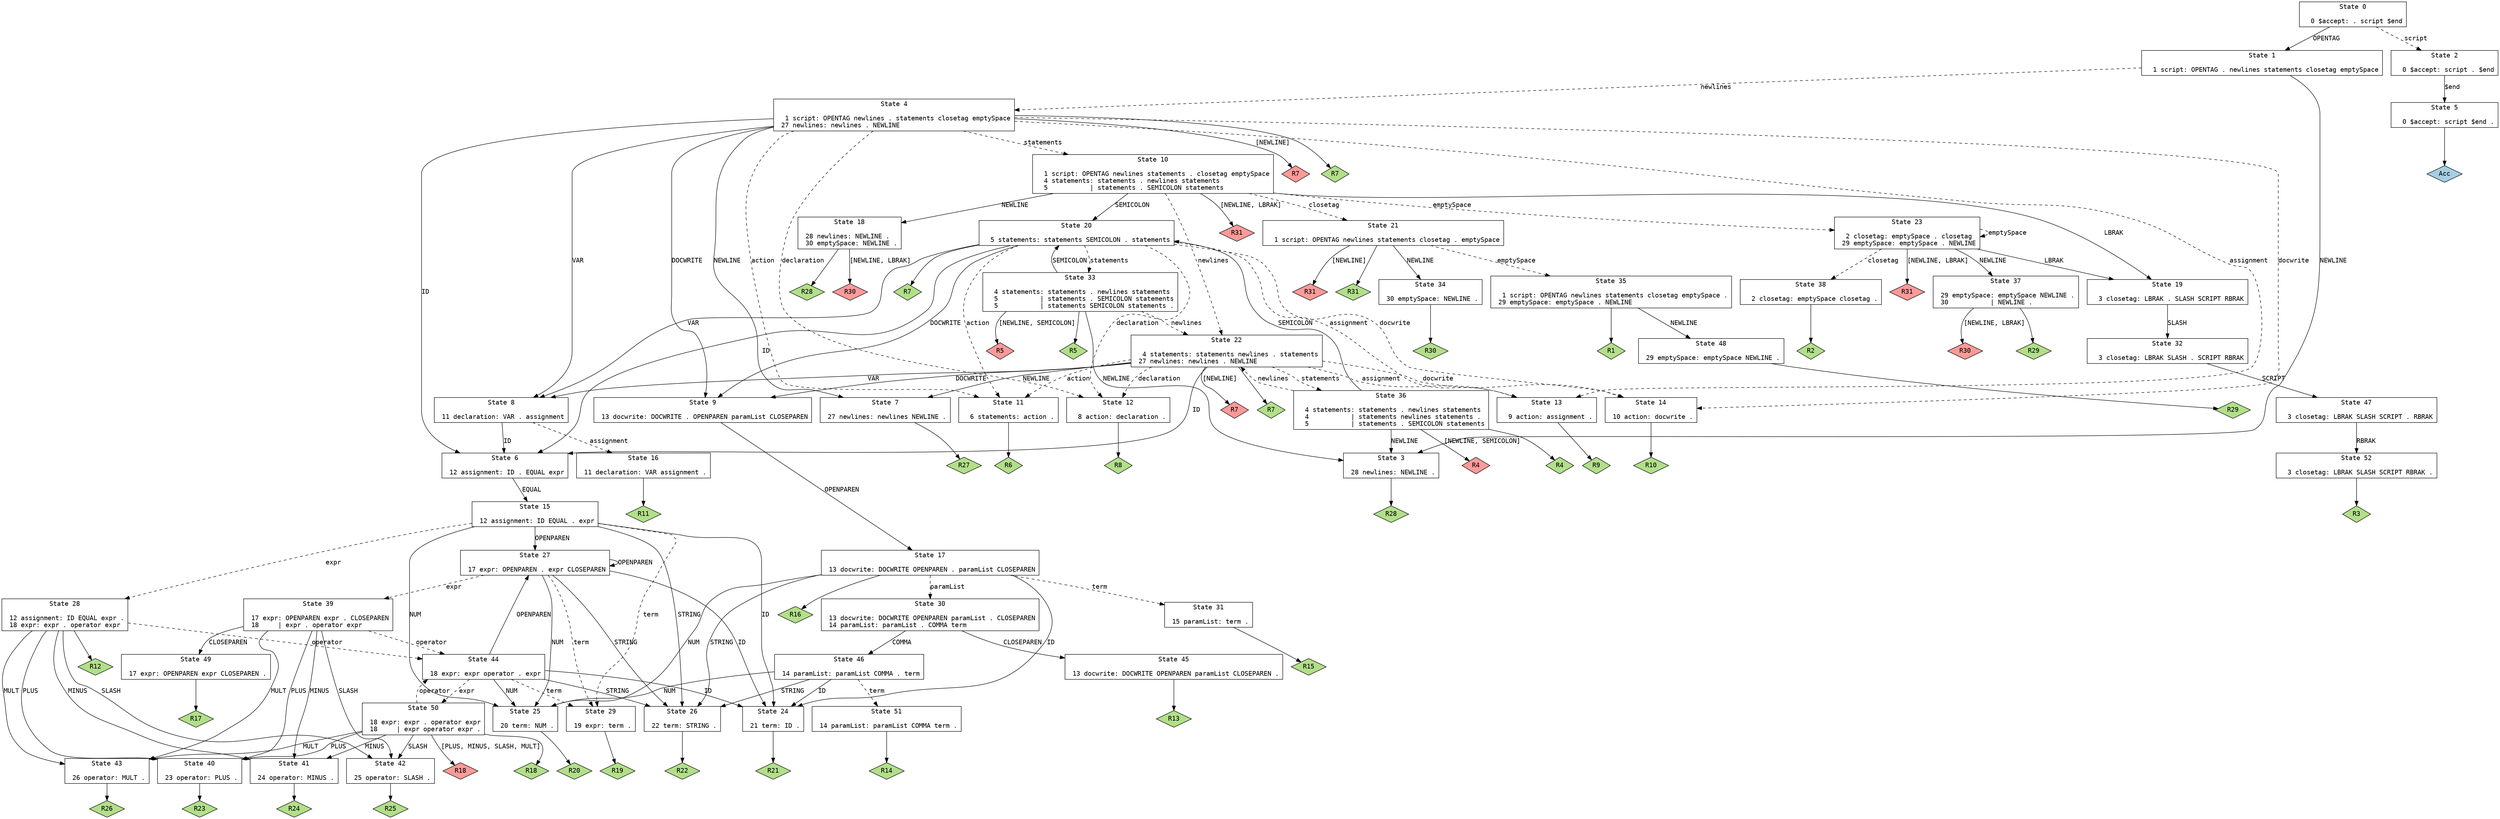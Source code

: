 // Generated by GNU Bison 3.0.
// Report bugs to <bug-bison@gnu.org>.
// Home page: <http://www.gnu.org/software/bison/>.

digraph "parser.y"
{
  node [fontname = courier, shape = box, colorscheme = paired6]
  edge [fontname = courier]

  0 [label="State 0\n\l  0 $accept: . script $end\l"]
  0 -> 1 [style=solid label="OPENTAG"]
  0 -> 2 [style=dashed label="script"]
  1 [label="State 1\n\l  1 script: OPENTAG . newlines statements closetag emptySpace\l"]
  1 -> 3 [style=solid label="NEWLINE"]
  1 -> 4 [style=dashed label="newlines"]
  2 [label="State 2\n\l  0 $accept: script . $end\l"]
  2 -> 5 [style=solid label="$end"]
  3 [label="State 3\n\l 28 newlines: NEWLINE .\l"]
  3 -> "3R28" [style=solid]
 "3R28" [label="R28", fillcolor=3, shape=diamond, style=filled]
  4 [label="State 4\n\l  1 script: OPENTAG newlines . statements closetag emptySpace\l 27 newlines: newlines . NEWLINE\l"]
  4 -> 6 [style=solid label="ID"]
  4 -> 7 [style=solid label="NEWLINE"]
  4 -> 8 [style=solid label="VAR"]
  4 -> 9 [style=solid label="DOCWRITE"]
  4 -> 10 [style=dashed label="statements"]
  4 -> 11 [style=dashed label="action"]
  4 -> 12 [style=dashed label="declaration"]
  4 -> 13 [style=dashed label="assignment"]
  4 -> 14 [style=dashed label="docwrite"]
  4 -> "4R7d" [label="[NEWLINE]", style=solid]
 "4R7d" [label="R7", fillcolor=5, shape=diamond, style=filled]
  4 -> "4R7" [style=solid]
 "4R7" [label="R7", fillcolor=3, shape=diamond, style=filled]
  5 [label="State 5\n\l  0 $accept: script $end .\l"]
  5 -> "5R0" [style=solid]
 "5R0" [label="Acc", fillcolor=1, shape=diamond, style=filled]
  6 [label="State 6\n\l 12 assignment: ID . EQUAL expr\l"]
  6 -> 15 [style=solid label="EQUAL"]
  7 [label="State 7\n\l 27 newlines: newlines NEWLINE .\l"]
  7 -> "7R27" [style=solid]
 "7R27" [label="R27", fillcolor=3, shape=diamond, style=filled]
  8 [label="State 8\n\l 11 declaration: VAR . assignment\l"]
  8 -> 6 [style=solid label="ID"]
  8 -> 16 [style=dashed label="assignment"]
  9 [label="State 9\n\l 13 docwrite: DOCWRITE . OPENPAREN paramList CLOSEPAREN\l"]
  9 -> 17 [style=solid label="OPENPAREN"]
  10 [label="State 10\n\l  1 script: OPENTAG newlines statements . closetag emptySpace\l  4 statements: statements . newlines statements\l  5           | statements . SEMICOLON statements\l"]
  10 -> 18 [style=solid label="NEWLINE"]
  10 -> 19 [style=solid label="LBRAK"]
  10 -> 20 [style=solid label="SEMICOLON"]
  10 -> 21 [style=dashed label="closetag"]
  10 -> 22 [style=dashed label="newlines"]
  10 -> 23 [style=dashed label="emptySpace"]
  10 -> "10R31d" [label="[NEWLINE, LBRAK]", style=solid]
 "10R31d" [label="R31", fillcolor=5, shape=diamond, style=filled]
  11 [label="State 11\n\l  6 statements: action .\l"]
  11 -> "11R6" [style=solid]
 "11R6" [label="R6", fillcolor=3, shape=diamond, style=filled]
  12 [label="State 12\n\l  8 action: declaration .\l"]
  12 -> "12R8" [style=solid]
 "12R8" [label="R8", fillcolor=3, shape=diamond, style=filled]
  13 [label="State 13\n\l  9 action: assignment .\l"]
  13 -> "13R9" [style=solid]
 "13R9" [label="R9", fillcolor=3, shape=diamond, style=filled]
  14 [label="State 14\n\l 10 action: docwrite .\l"]
  14 -> "14R10" [style=solid]
 "14R10" [label="R10", fillcolor=3, shape=diamond, style=filled]
  15 [label="State 15\n\l 12 assignment: ID EQUAL . expr\l"]
  15 -> 24 [style=solid label="ID"]
  15 -> 25 [style=solid label="NUM"]
  15 -> 26 [style=solid label="STRING"]
  15 -> 27 [style=solid label="OPENPAREN"]
  15 -> 28 [style=dashed label="expr"]
  15 -> 29 [style=dashed label="term"]
  16 [label="State 16\n\l 11 declaration: VAR assignment .\l"]
  16 -> "16R11" [style=solid]
 "16R11" [label="R11", fillcolor=3, shape=diamond, style=filled]
  17 [label="State 17\n\l 13 docwrite: DOCWRITE OPENPAREN . paramList CLOSEPAREN\l"]
  17 -> 24 [style=solid label="ID"]
  17 -> 25 [style=solid label="NUM"]
  17 -> 26 [style=solid label="STRING"]
  17 -> 30 [style=dashed label="paramList"]
  17 -> 31 [style=dashed label="term"]
  17 -> "17R16" [style=solid]
 "17R16" [label="R16", fillcolor=3, shape=diamond, style=filled]
  18 [label="State 18\n\l 28 newlines: NEWLINE .\l 30 emptySpace: NEWLINE .\l"]
  18 -> "18R28" [style=solid]
 "18R28" [label="R28", fillcolor=3, shape=diamond, style=filled]
  18 -> "18R30d" [label="[NEWLINE, LBRAK]", style=solid]
 "18R30d" [label="R30", fillcolor=5, shape=diamond, style=filled]
  19 [label="State 19\n\l  3 closetag: LBRAK . SLASH SCRIPT RBRAK\l"]
  19 -> 32 [style=solid label="SLASH"]
  20 [label="State 20\n\l  5 statements: statements SEMICOLON . statements\l"]
  20 -> 6 [style=solid label="ID"]
  20 -> 8 [style=solid label="VAR"]
  20 -> 9 [style=solid label="DOCWRITE"]
  20 -> 33 [style=dashed label="statements"]
  20 -> 11 [style=dashed label="action"]
  20 -> 12 [style=dashed label="declaration"]
  20 -> 13 [style=dashed label="assignment"]
  20 -> 14 [style=dashed label="docwrite"]
  20 -> "20R7" [style=solid]
 "20R7" [label="R7", fillcolor=3, shape=diamond, style=filled]
  21 [label="State 21\n\l  1 script: OPENTAG newlines statements closetag . emptySpace\l"]
  21 -> 34 [style=solid label="NEWLINE"]
  21 -> 35 [style=dashed label="emptySpace"]
  21 -> "21R31d" [label="[NEWLINE]", style=solid]
 "21R31d" [label="R31", fillcolor=5, shape=diamond, style=filled]
  21 -> "21R31" [style=solid]
 "21R31" [label="R31", fillcolor=3, shape=diamond, style=filled]
  22 [label="State 22\n\l  4 statements: statements newlines . statements\l 27 newlines: newlines . NEWLINE\l"]
  22 -> 6 [style=solid label="ID"]
  22 -> 7 [style=solid label="NEWLINE"]
  22 -> 8 [style=solid label="VAR"]
  22 -> 9 [style=solid label="DOCWRITE"]
  22 -> 36 [style=dashed label="statements"]
  22 -> 11 [style=dashed label="action"]
  22 -> 12 [style=dashed label="declaration"]
  22 -> 13 [style=dashed label="assignment"]
  22 -> 14 [style=dashed label="docwrite"]
  22 -> "22R7d" [label="[NEWLINE]", style=solid]
 "22R7d" [label="R7", fillcolor=5, shape=diamond, style=filled]
  22 -> "22R7" [style=solid]
 "22R7" [label="R7", fillcolor=3, shape=diamond, style=filled]
  23 [label="State 23\n\l  2 closetag: emptySpace . closetag\l 29 emptySpace: emptySpace . NEWLINE\l"]
  23 -> 37 [style=solid label="NEWLINE"]
  23 -> 19 [style=solid label="LBRAK"]
  23 -> 38 [style=dashed label="closetag"]
  23 -> 23 [style=dashed label="emptySpace"]
  23 -> "23R31d" [label="[NEWLINE, LBRAK]", style=solid]
 "23R31d" [label="R31", fillcolor=5, shape=diamond, style=filled]
  24 [label="State 24\n\l 21 term: ID .\l"]
  24 -> "24R21" [style=solid]
 "24R21" [label="R21", fillcolor=3, shape=diamond, style=filled]
  25 [label="State 25\n\l 20 term: NUM .\l"]
  25 -> "25R20" [style=solid]
 "25R20" [label="R20", fillcolor=3, shape=diamond, style=filled]
  26 [label="State 26\n\l 22 term: STRING .\l"]
  26 -> "26R22" [style=solid]
 "26R22" [label="R22", fillcolor=3, shape=diamond, style=filled]
  27 [label="State 27\n\l 17 expr: OPENPAREN . expr CLOSEPAREN\l"]
  27 -> 24 [style=solid label="ID"]
  27 -> 25 [style=solid label="NUM"]
  27 -> 26 [style=solid label="STRING"]
  27 -> 27 [style=solid label="OPENPAREN"]
  27 -> 39 [style=dashed label="expr"]
  27 -> 29 [style=dashed label="term"]
  28 [label="State 28\n\l 12 assignment: ID EQUAL expr .\l 18 expr: expr . operator expr\l"]
  28 -> 40 [style=solid label="PLUS"]
  28 -> 41 [style=solid label="MINUS"]
  28 -> 42 [style=solid label="SLASH"]
  28 -> 43 [style=solid label="MULT"]
  28 -> 44 [style=dashed label="operator"]
  28 -> "28R12" [style=solid]
 "28R12" [label="R12", fillcolor=3, shape=diamond, style=filled]
  29 [label="State 29\n\l 19 expr: term .\l"]
  29 -> "29R19" [style=solid]
 "29R19" [label="R19", fillcolor=3, shape=diamond, style=filled]
  30 [label="State 30\n\l 13 docwrite: DOCWRITE OPENPAREN paramList . CLOSEPAREN\l 14 paramList: paramList . COMMA term\l"]
  30 -> 45 [style=solid label="CLOSEPAREN"]
  30 -> 46 [style=solid label="COMMA"]
  31 [label="State 31\n\l 15 paramList: term .\l"]
  31 -> "31R15" [style=solid]
 "31R15" [label="R15", fillcolor=3, shape=diamond, style=filled]
  32 [label="State 32\n\l  3 closetag: LBRAK SLASH . SCRIPT RBRAK\l"]
  32 -> 47 [style=solid label="SCRIPT"]
  33 [label="State 33\n\l  4 statements: statements . newlines statements\l  5           | statements . SEMICOLON statements\l  5           | statements SEMICOLON statements .\l"]
  33 -> 3 [style=solid label="NEWLINE"]
  33 -> 20 [style=solid label="SEMICOLON"]
  33 -> 22 [style=dashed label="newlines"]
  33 -> "33R5d" [label="[NEWLINE, SEMICOLON]", style=solid]
 "33R5d" [label="R5", fillcolor=5, shape=diamond, style=filled]
  33 -> "33R5" [style=solid]
 "33R5" [label="R5", fillcolor=3, shape=diamond, style=filled]
  34 [label="State 34\n\l 30 emptySpace: NEWLINE .\l"]
  34 -> "34R30" [style=solid]
 "34R30" [label="R30", fillcolor=3, shape=diamond, style=filled]
  35 [label="State 35\n\l  1 script: OPENTAG newlines statements closetag emptySpace .\l 29 emptySpace: emptySpace . NEWLINE\l"]
  35 -> 48 [style=solid label="NEWLINE"]
  35 -> "35R1" [style=solid]
 "35R1" [label="R1", fillcolor=3, shape=diamond, style=filled]
  36 [label="State 36\n\l  4 statements: statements . newlines statements\l  4           | statements newlines statements .\l  5           | statements . SEMICOLON statements\l"]
  36 -> 3 [style=solid label="NEWLINE"]
  36 -> 20 [style=solid label="SEMICOLON"]
  36 -> 22 [style=dashed label="newlines"]
  36 -> "36R4d" [label="[NEWLINE, SEMICOLON]", style=solid]
 "36R4d" [label="R4", fillcolor=5, shape=diamond, style=filled]
  36 -> "36R4" [style=solid]
 "36R4" [label="R4", fillcolor=3, shape=diamond, style=filled]
  37 [label="State 37\n\l 29 emptySpace: emptySpace NEWLINE .\l 30           | NEWLINE .\l"]
  37 -> "37R29" [style=solid]
 "37R29" [label="R29", fillcolor=3, shape=diamond, style=filled]
  37 -> "37R30d" [label="[NEWLINE, LBRAK]", style=solid]
 "37R30d" [label="R30", fillcolor=5, shape=diamond, style=filled]
  38 [label="State 38\n\l  2 closetag: emptySpace closetag .\l"]
  38 -> "38R2" [style=solid]
 "38R2" [label="R2", fillcolor=3, shape=diamond, style=filled]
  39 [label="State 39\n\l 17 expr: OPENPAREN expr . CLOSEPAREN\l 18     | expr . operator expr\l"]
  39 -> 40 [style=solid label="PLUS"]
  39 -> 41 [style=solid label="MINUS"]
  39 -> 42 [style=solid label="SLASH"]
  39 -> 43 [style=solid label="MULT"]
  39 -> 49 [style=solid label="CLOSEPAREN"]
  39 -> 44 [style=dashed label="operator"]
  40 [label="State 40\n\l 23 operator: PLUS .\l"]
  40 -> "40R23" [style=solid]
 "40R23" [label="R23", fillcolor=3, shape=diamond, style=filled]
  41 [label="State 41\n\l 24 operator: MINUS .\l"]
  41 -> "41R24" [style=solid]
 "41R24" [label="R24", fillcolor=3, shape=diamond, style=filled]
  42 [label="State 42\n\l 25 operator: SLASH .\l"]
  42 -> "42R25" [style=solid]
 "42R25" [label="R25", fillcolor=3, shape=diamond, style=filled]
  43 [label="State 43\n\l 26 operator: MULT .\l"]
  43 -> "43R26" [style=solid]
 "43R26" [label="R26", fillcolor=3, shape=diamond, style=filled]
  44 [label="State 44\n\l 18 expr: expr operator . expr\l"]
  44 -> 24 [style=solid label="ID"]
  44 -> 25 [style=solid label="NUM"]
  44 -> 26 [style=solid label="STRING"]
  44 -> 27 [style=solid label="OPENPAREN"]
  44 -> 50 [style=dashed label="expr"]
  44 -> 29 [style=dashed label="term"]
  45 [label="State 45\n\l 13 docwrite: DOCWRITE OPENPAREN paramList CLOSEPAREN .\l"]
  45 -> "45R13" [style=solid]
 "45R13" [label="R13", fillcolor=3, shape=diamond, style=filled]
  46 [label="State 46\n\l 14 paramList: paramList COMMA . term\l"]
  46 -> 24 [style=solid label="ID"]
  46 -> 25 [style=solid label="NUM"]
  46 -> 26 [style=solid label="STRING"]
  46 -> 51 [style=dashed label="term"]
  47 [label="State 47\n\l  3 closetag: LBRAK SLASH SCRIPT . RBRAK\l"]
  47 -> 52 [style=solid label="RBRAK"]
  48 [label="State 48\n\l 29 emptySpace: emptySpace NEWLINE .\l"]
  48 -> "48R29" [style=solid]
 "48R29" [label="R29", fillcolor=3, shape=diamond, style=filled]
  49 [label="State 49\n\l 17 expr: OPENPAREN expr CLOSEPAREN .\l"]
  49 -> "49R17" [style=solid]
 "49R17" [label="R17", fillcolor=3, shape=diamond, style=filled]
  50 [label="State 50\n\l 18 expr: expr . operator expr\l 18     | expr operator expr .\l"]
  50 -> 40 [style=solid label="PLUS"]
  50 -> 41 [style=solid label="MINUS"]
  50 -> 42 [style=solid label="SLASH"]
  50 -> 43 [style=solid label="MULT"]
  50 -> 44 [style=dashed label="operator"]
  50 -> "50R18d" [label="[PLUS, MINUS, SLASH, MULT]", style=solid]
 "50R18d" [label="R18", fillcolor=5, shape=diamond, style=filled]
  50 -> "50R18" [style=solid]
 "50R18" [label="R18", fillcolor=3, shape=diamond, style=filled]
  51 [label="State 51\n\l 14 paramList: paramList COMMA term .\l"]
  51 -> "51R14" [style=solid]
 "51R14" [label="R14", fillcolor=3, shape=diamond, style=filled]
  52 [label="State 52\n\l  3 closetag: LBRAK SLASH SCRIPT RBRAK .\l"]
  52 -> "52R3" [style=solid]
 "52R3" [label="R3", fillcolor=3, shape=diamond, style=filled]
}
